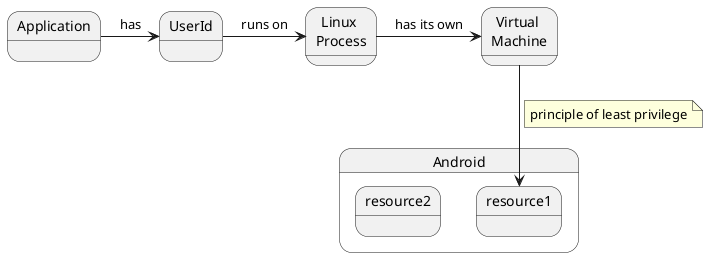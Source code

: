 @startuml
'------------------------- Fonts & Defs
'skinparam backgroundColor LightYellow
skinparam defaultFontName Monaco
skinparam package {
 	BackgroundColor LightGrey
}
skinparam stateBackgroundColor<<extra>> LightBlue

State "Linux \nProcess" as linux
State "Virtual \nMachine" as vm
State Android {
	State resource1
	State resource2
}
hide empty members
Application -> UserId : has
UserId -> linux : runs on
linux -> vm: has its own
vm --> resource1
note right on link : principle of least privilege

@enduml